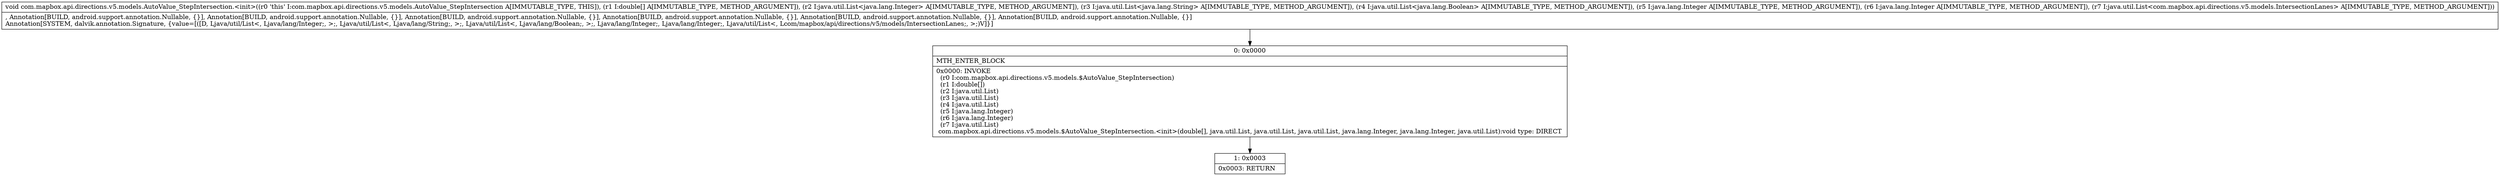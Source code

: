 digraph "CFG forcom.mapbox.api.directions.v5.models.AutoValue_StepIntersection.\<init\>([DLjava\/util\/List;Ljava\/util\/List;Ljava\/util\/List;Ljava\/lang\/Integer;Ljava\/lang\/Integer;Ljava\/util\/List;)V" {
Node_0 [shape=record,label="{0\:\ 0x0000|MTH_ENTER_BLOCK\l|0x0000: INVOKE  \l  (r0 I:com.mapbox.api.directions.v5.models.$AutoValue_StepIntersection)\l  (r1 I:double[])\l  (r2 I:java.util.List)\l  (r3 I:java.util.List)\l  (r4 I:java.util.List)\l  (r5 I:java.lang.Integer)\l  (r6 I:java.lang.Integer)\l  (r7 I:java.util.List)\l com.mapbox.api.directions.v5.models.$AutoValue_StepIntersection.\<init\>(double[], java.util.List, java.util.List, java.util.List, java.lang.Integer, java.lang.Integer, java.util.List):void type: DIRECT \l}"];
Node_1 [shape=record,label="{1\:\ 0x0003|0x0003: RETURN   \l}"];
MethodNode[shape=record,label="{void com.mapbox.api.directions.v5.models.AutoValue_StepIntersection.\<init\>((r0 'this' I:com.mapbox.api.directions.v5.models.AutoValue_StepIntersection A[IMMUTABLE_TYPE, THIS]), (r1 I:double[] A[IMMUTABLE_TYPE, METHOD_ARGUMENT]), (r2 I:java.util.List\<java.lang.Integer\> A[IMMUTABLE_TYPE, METHOD_ARGUMENT]), (r3 I:java.util.List\<java.lang.String\> A[IMMUTABLE_TYPE, METHOD_ARGUMENT]), (r4 I:java.util.List\<java.lang.Boolean\> A[IMMUTABLE_TYPE, METHOD_ARGUMENT]), (r5 I:java.lang.Integer A[IMMUTABLE_TYPE, METHOD_ARGUMENT]), (r6 I:java.lang.Integer A[IMMUTABLE_TYPE, METHOD_ARGUMENT]), (r7 I:java.util.List\<com.mapbox.api.directions.v5.models.IntersectionLanes\> A[IMMUTABLE_TYPE, METHOD_ARGUMENT]))  | , Annotation[BUILD, android.support.annotation.Nullable, \{\}], Annotation[BUILD, android.support.annotation.Nullable, \{\}], Annotation[BUILD, android.support.annotation.Nullable, \{\}], Annotation[BUILD, android.support.annotation.Nullable, \{\}], Annotation[BUILD, android.support.annotation.Nullable, \{\}], Annotation[BUILD, android.support.annotation.Nullable, \{\}]\lAnnotation[SYSTEM, dalvik.annotation.Signature, \{value=[([D, Ljava\/util\/List\<, Ljava\/lang\/Integer;, \>;, Ljava\/util\/List\<, Ljava\/lang\/String;, \>;, Ljava\/util\/List\<, Ljava\/lang\/Boolean;, \>;, Ljava\/lang\/Integer;, Ljava\/lang\/Integer;, Ljava\/util\/List\<, Lcom\/mapbox\/api\/directions\/v5\/models\/IntersectionLanes;, \>;)V]\}]\l}"];
MethodNode -> Node_0;
Node_0 -> Node_1;
}

